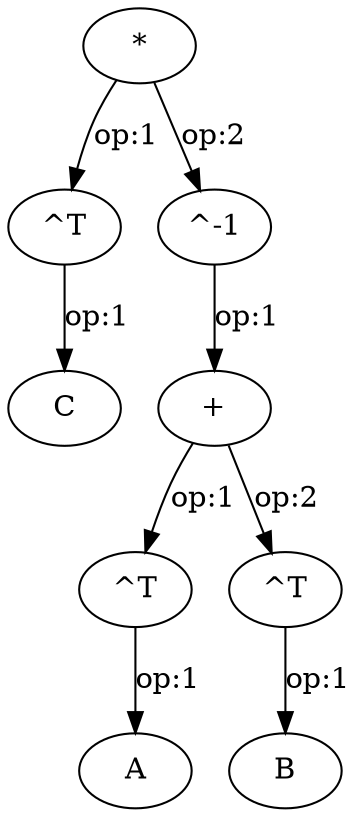 digraph {
	140045411761360 [label="*"]
	140045411760976 [label="^T"]
	140045411759920 [label=C]
	140045411760976 -> 140045411759920 [label="op:1"]
	140045411761360 -> 140045411760976 [label="op:1"]
	140045411761744 [label="^-1"]
	140045411762032 [label="+"]
	140045411761840 [label="^T"]
	140045411759776 [label=A]
	140045411761840 -> 140045411759776 [label="op:1"]
	140045411762032 -> 140045411761840 [label="op:1"]
	140045411761936 [label="^T"]
	140045411759824 [label=B]
	140045411761936 -> 140045411759824 [label="op:1"]
	140045411762032 -> 140045411761936 [label="op:2"]
	140045411761744 -> 140045411762032 [label="op:1"]
	140045411761360 -> 140045411761744 [label="op:2"]
}
